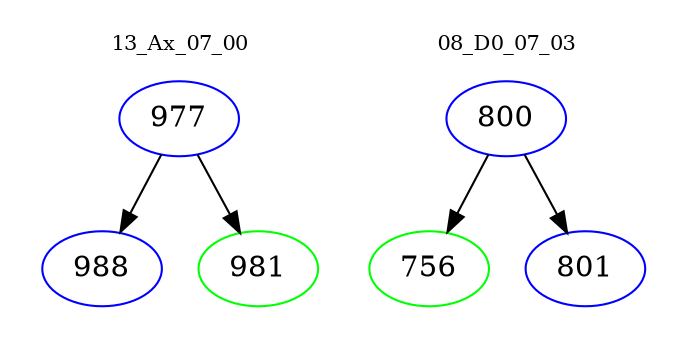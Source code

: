 digraph{
subgraph cluster_0 {
color = white
label = "13_Ax_07_00";
fontsize=10;
T0_977 [label="977", color="blue"]
T0_977 -> T0_988 [color="black"]
T0_988 [label="988", color="blue"]
T0_977 -> T0_981 [color="black"]
T0_981 [label="981", color="green"]
}
subgraph cluster_1 {
color = white
label = "08_D0_07_03";
fontsize=10;
T1_800 [label="800", color="blue"]
T1_800 -> T1_756 [color="black"]
T1_756 [label="756", color="green"]
T1_800 -> T1_801 [color="black"]
T1_801 [label="801", color="blue"]
}
}
